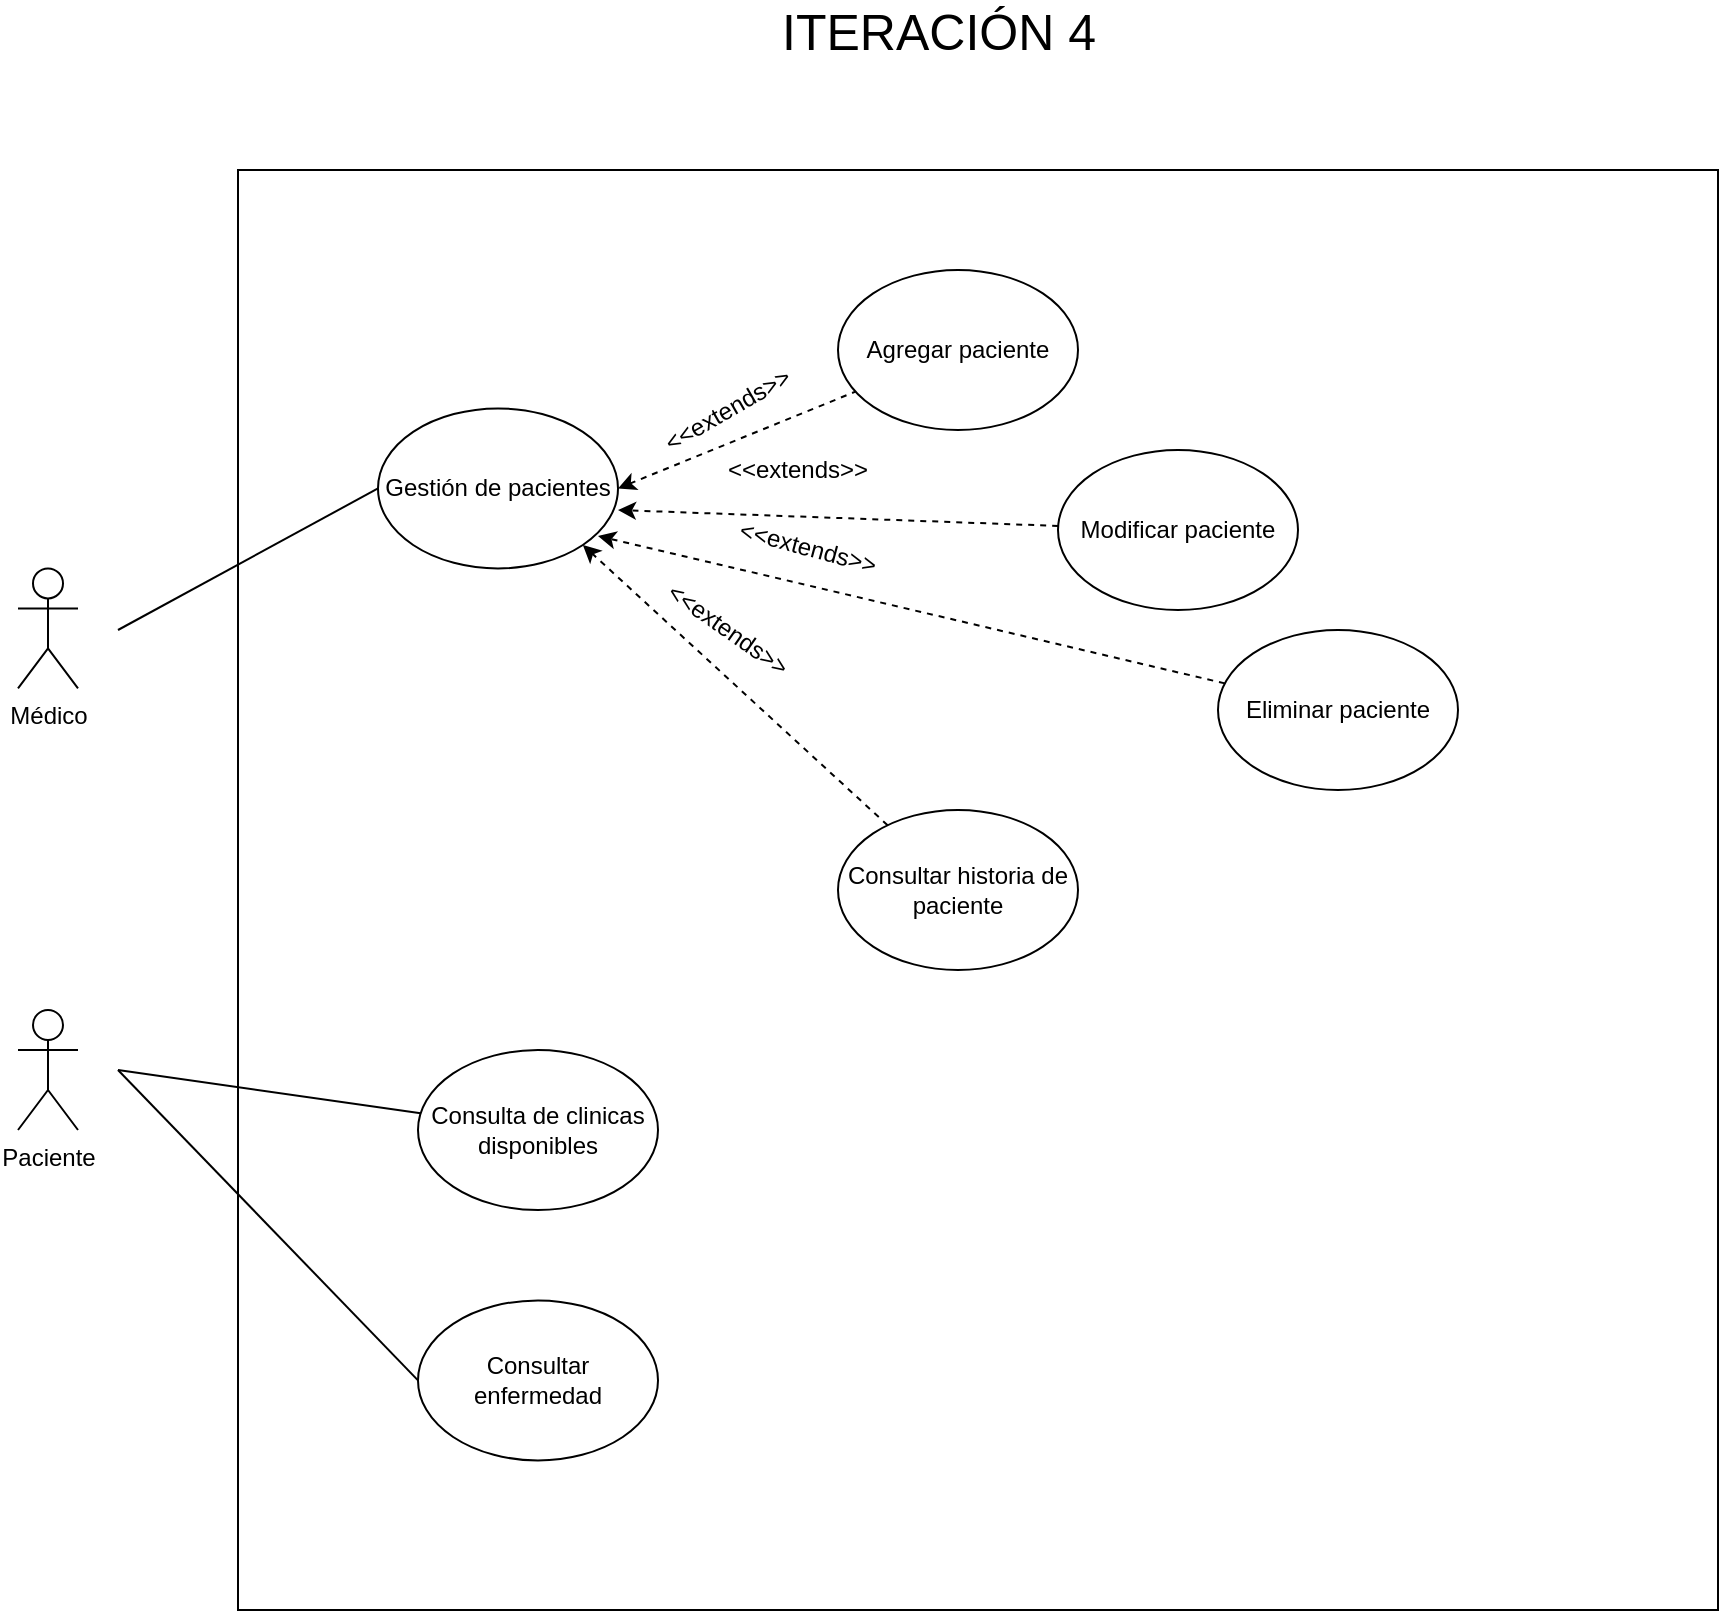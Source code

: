 <mxfile version="12.6.5" type="device"><diagram id="-ACVflKgiabSN8yhp3G4" name="CU"><mxGraphModel dx="1024" dy="1692" grid="1" gridSize="10" guides="1" tooltips="1" connect="1" arrows="1" fold="1" page="1" pageScale="1" pageWidth="850" pageHeight="1100" math="0" shadow="0"><root><mxCell id="0"/><mxCell id="1" parent="0"/><mxCell id="7fuzd0Y9Ltbrbu4VAPbf-1" value="" style="whiteSpace=wrap;html=1;" parent="1" vertex="1"><mxGeometry x="260" y="-910" width="740" height="720" as="geometry"/></mxCell><mxCell id="7fuzd0Y9Ltbrbu4VAPbf-2" value="&lt;font style=&quot;font-size: 25px&quot;&gt;ITERACIÓN 4&lt;/font&gt;" style="text;html=1;align=center;verticalAlign=middle;resizable=0;points=[];autosize=1;" parent="1" vertex="1"><mxGeometry x="525" y="-990" width="170" height="20" as="geometry"/></mxCell><mxCell id="7fuzd0Y9Ltbrbu4VAPbf-11" value="Paciente" style="shape=umlActor;verticalLabelPosition=bottom;labelBackgroundColor=#ffffff;verticalAlign=top;html=1;outlineConnect=0;" parent="1" vertex="1"><mxGeometry x="150" y="-490" width="30" height="60" as="geometry"/></mxCell><mxCell id="iauwkTiDGuxP9Xn64ftJ-8" style="rounded=0;orthogonalLoop=1;jettySize=auto;html=1;exitX=1;exitY=0.5;exitDx=0;exitDy=0;endArrow=none;endFill=0;startArrow=classic;startFill=1;dashed=1;" parent="1" source="7fuzd0Y9Ltbrbu4VAPbf-28" target="7fuzd0Y9Ltbrbu4VAPbf-29" edge="1"><mxGeometry relative="1" as="geometry"/></mxCell><mxCell id="iauwkTiDGuxP9Xn64ftJ-16" style="edgeStyle=none;rounded=0;orthogonalLoop=1;jettySize=auto;html=1;exitX=0;exitY=0.5;exitDx=0;exitDy=0;startArrow=none;startFill=0;endArrow=none;endFill=0;" parent="1" source="7fuzd0Y9Ltbrbu4VAPbf-28" edge="1"><mxGeometry relative="1" as="geometry"><mxPoint x="200" y="-680" as="targetPoint"/></mxGeometry></mxCell><mxCell id="7fuzd0Y9Ltbrbu4VAPbf-28" value="Gestión de pacientes" style="ellipse;whiteSpace=wrap;html=1;" parent="1" vertex="1"><mxGeometry x="330" y="-790.8" width="120" height="80" as="geometry"/></mxCell><mxCell id="7fuzd0Y9Ltbrbu4VAPbf-29" value="Agregar paciente" style="ellipse;whiteSpace=wrap;html=1;" parent="1" vertex="1"><mxGeometry x="560" y="-860" width="120" height="80" as="geometry"/></mxCell><mxCell id="iauwkTiDGuxP9Xn64ftJ-10" style="edgeStyle=none;rounded=0;orthogonalLoop=1;jettySize=auto;html=1;dashed=1;startArrow=none;startFill=0;endArrow=classic;endFill=1;" parent="1" source="7fuzd0Y9Ltbrbu4VAPbf-31" edge="1"><mxGeometry relative="1" as="geometry"><mxPoint x="440" y="-727" as="targetPoint"/></mxGeometry></mxCell><mxCell id="7fuzd0Y9Ltbrbu4VAPbf-31" value="Eliminar paciente" style="ellipse;whiteSpace=wrap;html=1;" parent="1" vertex="1"><mxGeometry x="750" y="-680" width="120" height="80" as="geometry"/></mxCell><mxCell id="iauwkTiDGuxP9Xn64ftJ-11" style="edgeStyle=none;rounded=0;orthogonalLoop=1;jettySize=auto;html=1;entryX=1;entryY=1;entryDx=0;entryDy=0;dashed=1;startArrow=none;startFill=0;endArrow=classic;endFill=1;" parent="1" source="7fuzd0Y9Ltbrbu4VAPbf-32" target="7fuzd0Y9Ltbrbu4VAPbf-28" edge="1"><mxGeometry relative="1" as="geometry"/></mxCell><mxCell id="7fuzd0Y9Ltbrbu4VAPbf-32" value="Consultar historia de paciente" style="ellipse;whiteSpace=wrap;html=1;" parent="1" vertex="1"><mxGeometry x="560" y="-590" width="120" height="80" as="geometry"/></mxCell><mxCell id="iauwkTiDGuxP9Xn64ftJ-13" style="edgeStyle=none;rounded=0;orthogonalLoop=1;jettySize=auto;html=1;startArrow=none;startFill=0;endArrow=none;endFill=0;" parent="1" source="7fuzd0Y9Ltbrbu4VAPbf-40" edge="1"><mxGeometry relative="1" as="geometry"><mxPoint x="200" y="-460" as="targetPoint"/></mxGeometry></mxCell><mxCell id="7fuzd0Y9Ltbrbu4VAPbf-40" value="Consulta de clinicas disponibles" style="ellipse;whiteSpace=wrap;html=1;" parent="1" vertex="1"><mxGeometry x="350" y="-470" width="120" height="80" as="geometry"/></mxCell><mxCell id="iauwkTiDGuxP9Xn64ftJ-14" style="edgeStyle=none;rounded=0;orthogonalLoop=1;jettySize=auto;html=1;exitX=0;exitY=0.5;exitDx=0;exitDy=0;startArrow=none;startFill=0;endArrow=none;endFill=0;" parent="1" source="7fuzd0Y9Ltbrbu4VAPbf-42" edge="1"><mxGeometry relative="1" as="geometry"><mxPoint x="200" y="-460" as="targetPoint"/></mxGeometry></mxCell><mxCell id="7fuzd0Y9Ltbrbu4VAPbf-42" value="Consultar enfermedad" style="ellipse;whiteSpace=wrap;html=1;" parent="1" vertex="1"><mxGeometry x="350" y="-344.8" width="120" height="80" as="geometry"/></mxCell><mxCell id="iauwkTiDGuxP9Xn64ftJ-9" style="edgeStyle=none;rounded=0;orthogonalLoop=1;jettySize=auto;html=1;entryX=1;entryY=0.635;entryDx=0;entryDy=0;entryPerimeter=0;dashed=1;startArrow=none;startFill=0;endArrow=classic;endFill=1;" parent="1" source="7fuzd0Y9Ltbrbu4VAPbf-52" target="7fuzd0Y9Ltbrbu4VAPbf-28" edge="1"><mxGeometry relative="1" as="geometry"/></mxCell><mxCell id="7fuzd0Y9Ltbrbu4VAPbf-52" value="Modificar paciente" style="ellipse;whiteSpace=wrap;html=1;" parent="1" vertex="1"><mxGeometry x="670" y="-770" width="120" height="80" as="geometry"/></mxCell><mxCell id="iauwkTiDGuxP9Xn64ftJ-1" value="Médico" style="shape=umlActor;verticalLabelPosition=bottom;labelBackgroundColor=#ffffff;verticalAlign=top;html=1;outlineConnect=0;" parent="1" vertex="1"><mxGeometry x="150" y="-710.8" width="30" height="60" as="geometry"/></mxCell><mxCell id="iauwkTiDGuxP9Xn64ftJ-17" value="&amp;lt;&amp;lt;extends&amp;gt;&amp;gt;" style="text;html=1;strokeColor=none;fillColor=none;align=center;verticalAlign=middle;whiteSpace=wrap;rounded=0;rotation=-30;" parent="1" vertex="1"><mxGeometry x="485" y="-800" width="40" height="20" as="geometry"/></mxCell><mxCell id="iauwkTiDGuxP9Xn64ftJ-18" value="&amp;lt;&amp;lt;extends&amp;gt;&amp;gt;" style="text;html=1;strokeColor=none;fillColor=none;align=center;verticalAlign=middle;whiteSpace=wrap;rounded=0;rotation=0;" parent="1" vertex="1"><mxGeometry x="520" y="-770" width="40" height="20" as="geometry"/></mxCell><mxCell id="iauwkTiDGuxP9Xn64ftJ-19" value="&amp;lt;&amp;lt;extends&amp;gt;&amp;gt;" style="text;html=1;strokeColor=none;fillColor=none;align=center;verticalAlign=middle;whiteSpace=wrap;rounded=0;rotation=15;" parent="1" vertex="1"><mxGeometry x="525" y="-730.8" width="40" height="20" as="geometry"/></mxCell><mxCell id="iauwkTiDGuxP9Xn64ftJ-20" value="&amp;lt;&amp;lt;extends&amp;gt;&amp;gt;" style="text;html=1;strokeColor=none;fillColor=none;align=center;verticalAlign=middle;whiteSpace=wrap;rounded=0;rotation=35;" parent="1" vertex="1"><mxGeometry x="485" y="-690" width="40" height="20" as="geometry"/></mxCell></root></mxGraphModel></diagram></mxfile>